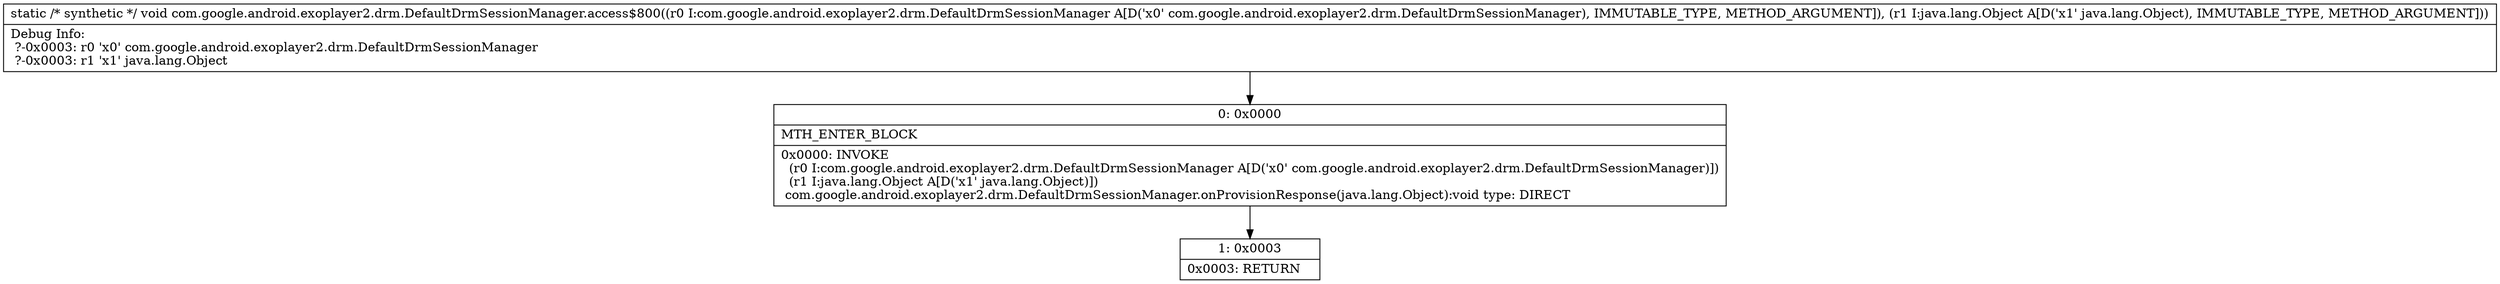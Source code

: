 digraph "CFG forcom.google.android.exoplayer2.drm.DefaultDrmSessionManager.access$800(Lcom\/google\/android\/exoplayer2\/drm\/DefaultDrmSessionManager;Ljava\/lang\/Object;)V" {
Node_0 [shape=record,label="{0\:\ 0x0000|MTH_ENTER_BLOCK\l|0x0000: INVOKE  \l  (r0 I:com.google.android.exoplayer2.drm.DefaultDrmSessionManager A[D('x0' com.google.android.exoplayer2.drm.DefaultDrmSessionManager)])\l  (r1 I:java.lang.Object A[D('x1' java.lang.Object)])\l com.google.android.exoplayer2.drm.DefaultDrmSessionManager.onProvisionResponse(java.lang.Object):void type: DIRECT \l}"];
Node_1 [shape=record,label="{1\:\ 0x0003|0x0003: RETURN   \l}"];
MethodNode[shape=record,label="{static \/* synthetic *\/ void com.google.android.exoplayer2.drm.DefaultDrmSessionManager.access$800((r0 I:com.google.android.exoplayer2.drm.DefaultDrmSessionManager A[D('x0' com.google.android.exoplayer2.drm.DefaultDrmSessionManager), IMMUTABLE_TYPE, METHOD_ARGUMENT]), (r1 I:java.lang.Object A[D('x1' java.lang.Object), IMMUTABLE_TYPE, METHOD_ARGUMENT]))  | Debug Info:\l  ?\-0x0003: r0 'x0' com.google.android.exoplayer2.drm.DefaultDrmSessionManager\l  ?\-0x0003: r1 'x1' java.lang.Object\l}"];
MethodNode -> Node_0;
Node_0 -> Node_1;
}

